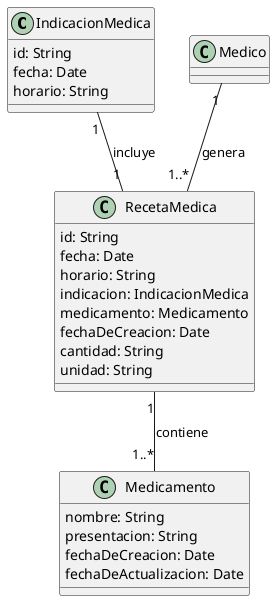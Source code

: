 @startuml RecetaMedicaClassDiagram

class IndicacionMedica {
    id: String
    fecha: Date
    horario: String
}
class RecetaMedica {
    id: String
    fecha: Date
    horario: String
    indicacion: IndicacionMedica
    medicamento: Medicamento
    fechaDeCreacion: Date
    cantidad: String
    unidad: String 
}
class Medicamento {
    nombre: String
    presentacion: String    
    fechaDeCreacion: Date
    fechaDeActualizacion: Date

}
class Medico {

}

IndicacionMedica "1" -- "1" RecetaMedica : incluye
RecetaMedica "1" -- "1..*" Medicamento : contiene
Medico "1" -- "1..*" RecetaMedica : genera

@enduml